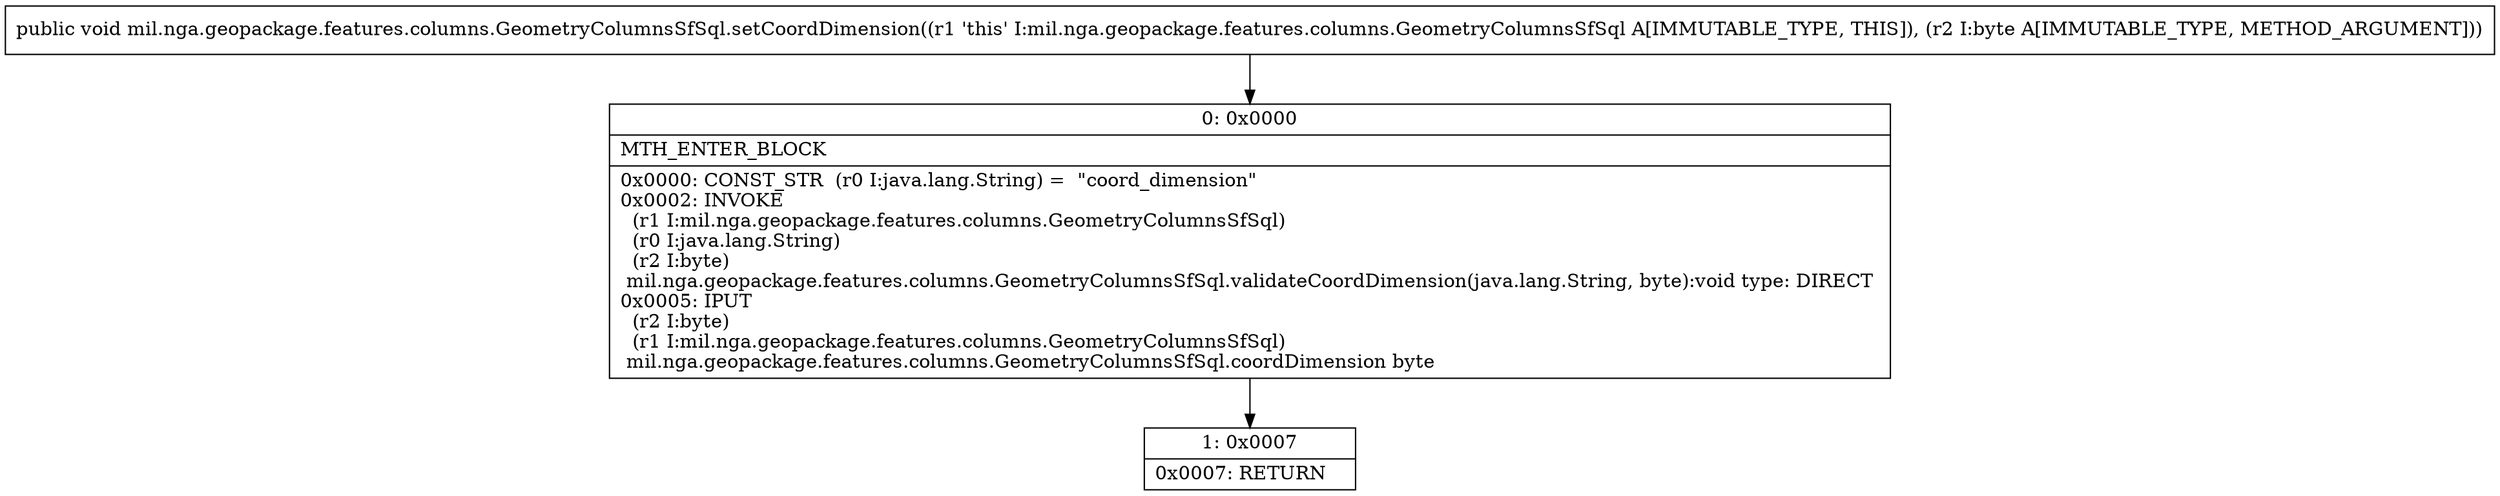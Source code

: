 digraph "CFG formil.nga.geopackage.features.columns.GeometryColumnsSfSql.setCoordDimension(B)V" {
Node_0 [shape=record,label="{0\:\ 0x0000|MTH_ENTER_BLOCK\l|0x0000: CONST_STR  (r0 I:java.lang.String) =  \"coord_dimension\" \l0x0002: INVOKE  \l  (r1 I:mil.nga.geopackage.features.columns.GeometryColumnsSfSql)\l  (r0 I:java.lang.String)\l  (r2 I:byte)\l mil.nga.geopackage.features.columns.GeometryColumnsSfSql.validateCoordDimension(java.lang.String, byte):void type: DIRECT \l0x0005: IPUT  \l  (r2 I:byte)\l  (r1 I:mil.nga.geopackage.features.columns.GeometryColumnsSfSql)\l mil.nga.geopackage.features.columns.GeometryColumnsSfSql.coordDimension byte \l}"];
Node_1 [shape=record,label="{1\:\ 0x0007|0x0007: RETURN   \l}"];
MethodNode[shape=record,label="{public void mil.nga.geopackage.features.columns.GeometryColumnsSfSql.setCoordDimension((r1 'this' I:mil.nga.geopackage.features.columns.GeometryColumnsSfSql A[IMMUTABLE_TYPE, THIS]), (r2 I:byte A[IMMUTABLE_TYPE, METHOD_ARGUMENT])) }"];
MethodNode -> Node_0;
Node_0 -> Node_1;
}

